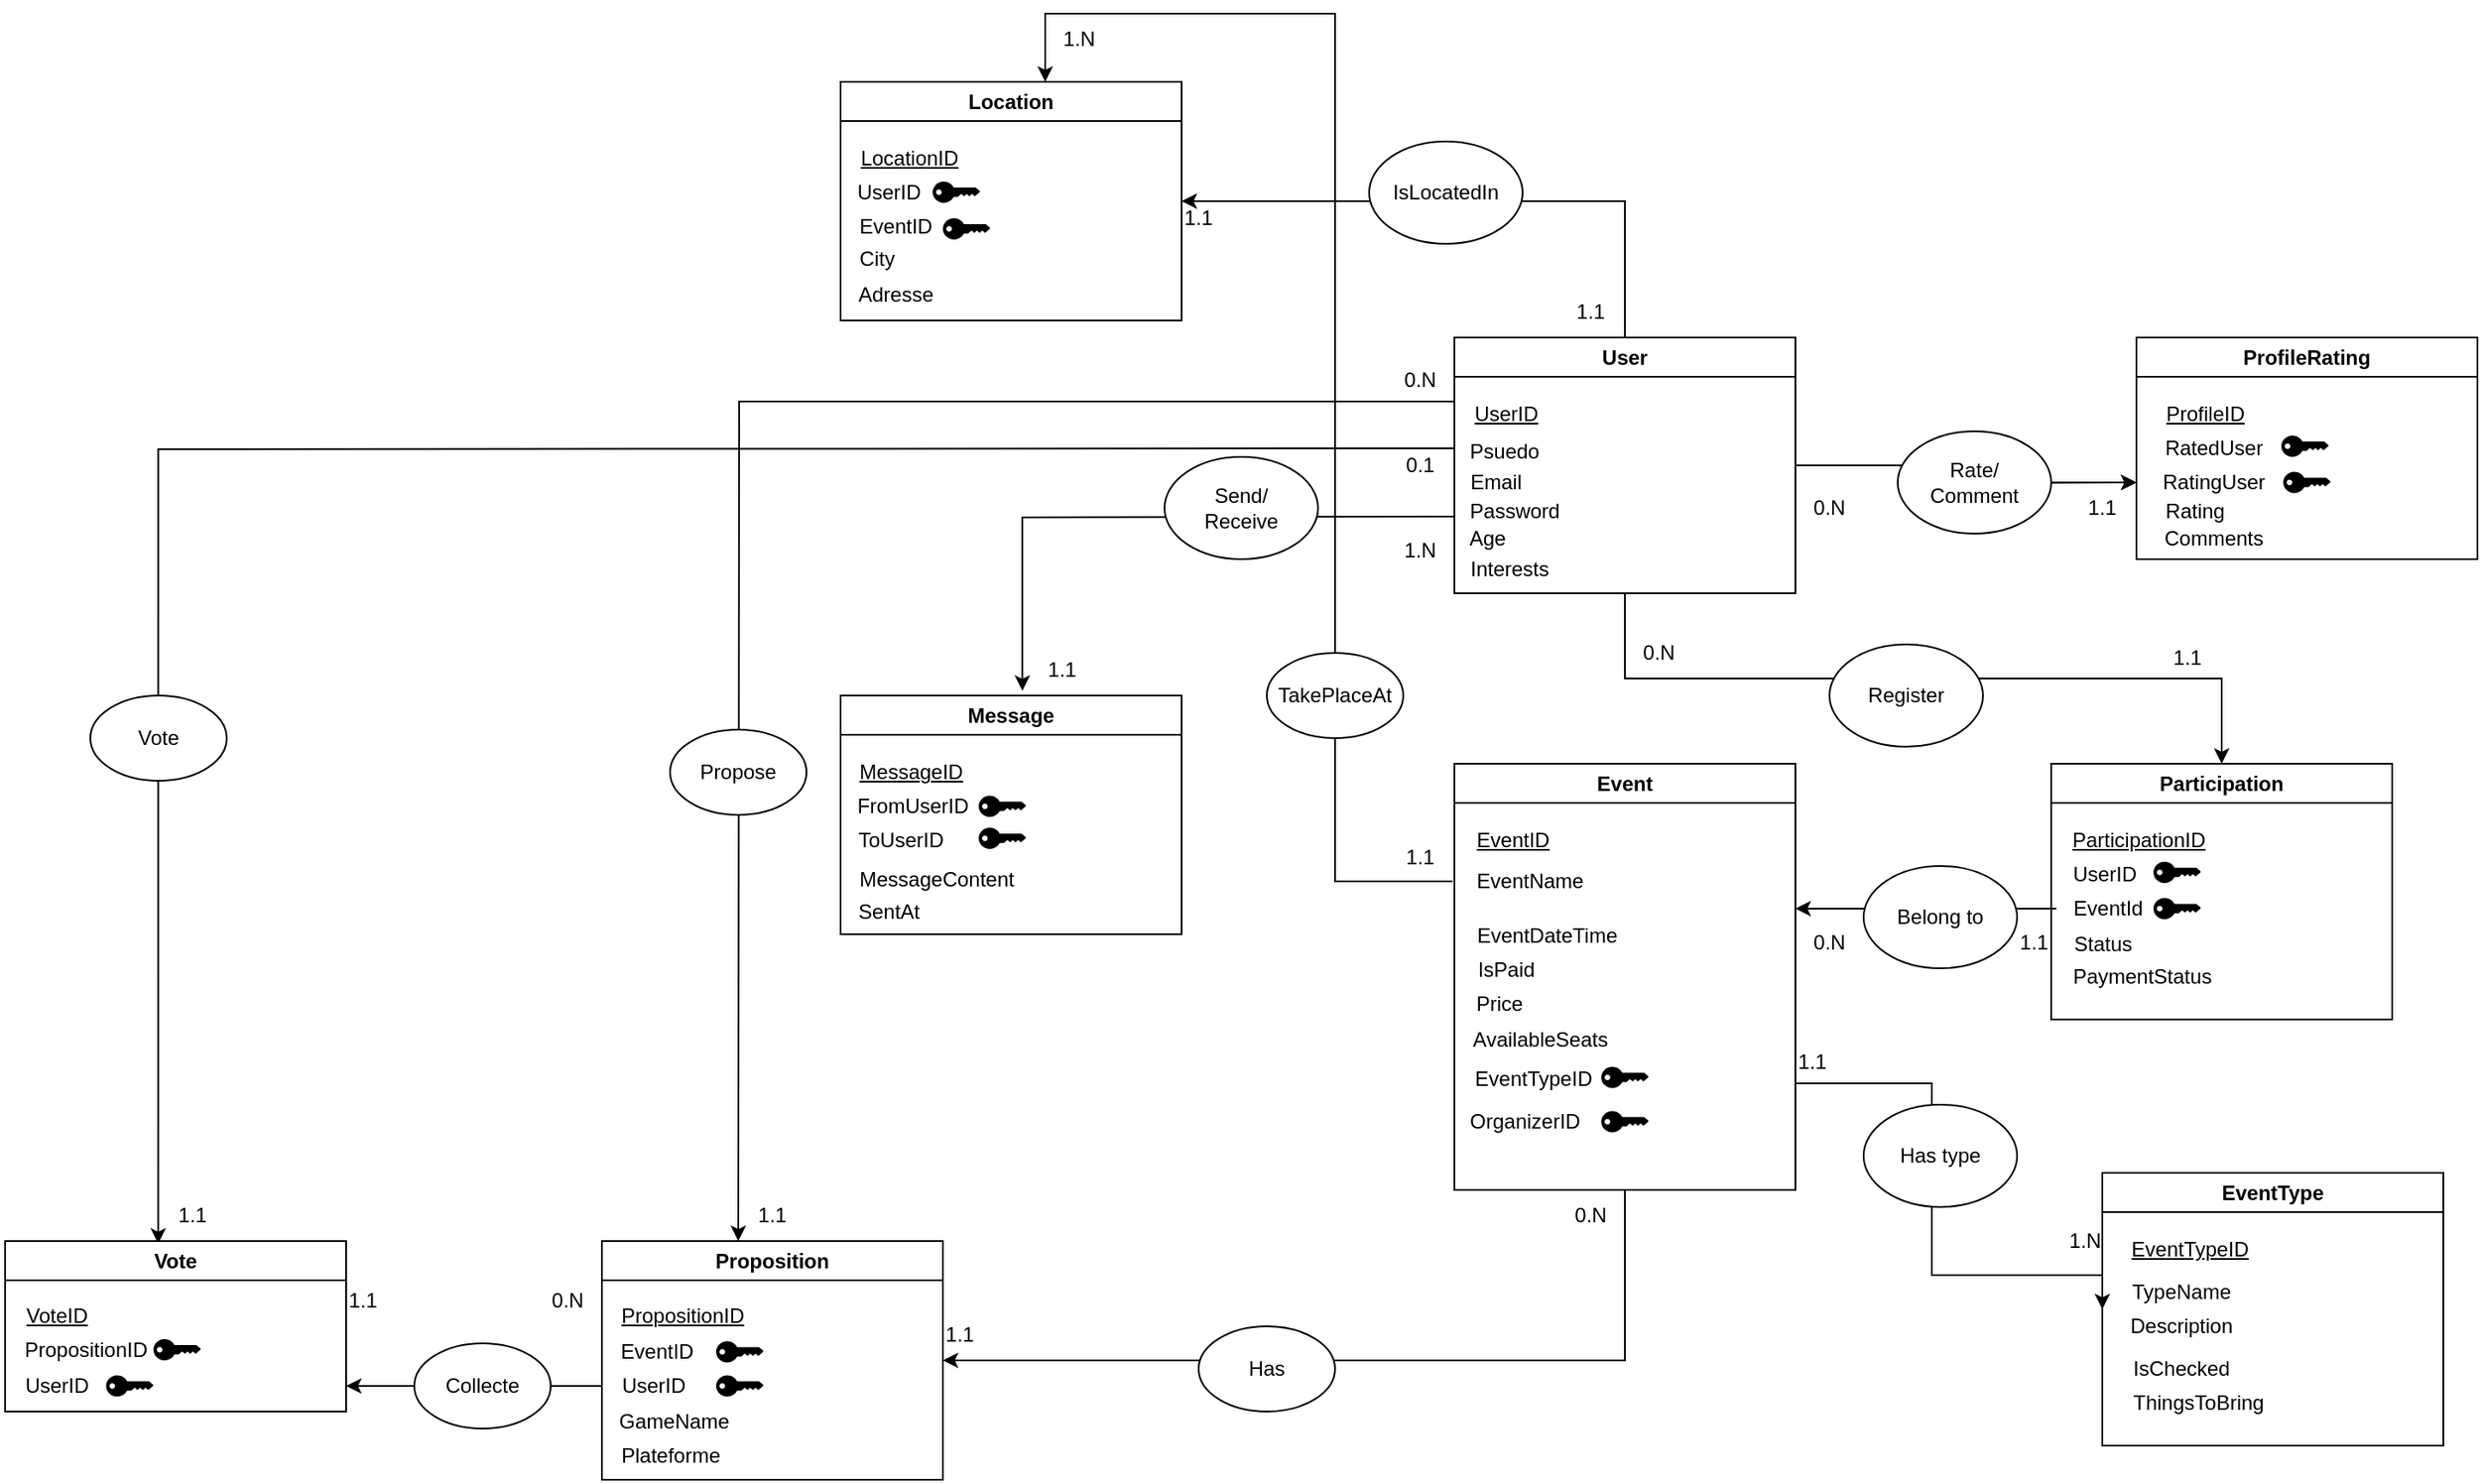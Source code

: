 <mxfile version="21.2.8" type="device">
  <diagram name="Page-1" id="yin1Spq87rlJSguPEqDN">
    <mxGraphModel dx="2065" dy="1986" grid="1" gridSize="10" guides="1" tooltips="1" connect="1" arrows="1" fold="1" page="1" pageScale="1" pageWidth="827" pageHeight="1169" math="0" shadow="0">
      <root>
        <mxCell id="0" />
        <mxCell id="1" parent="0" />
        <mxCell id="-1R2bIeDD0BUmHgmYcjE-20" style="edgeStyle=orthogonalEdgeStyle;rounded=0;orthogonalLoop=1;jettySize=auto;html=1;exitX=1;exitY=0.5;exitDx=0;exitDy=0;" parent="1" source="-1R2bIeDD0BUmHgmYcjE-22" edge="1">
          <mxGeometry relative="1" as="geometry">
            <mxPoint x="440" y="155" as="targetPoint" />
          </mxGeometry>
        </mxCell>
        <mxCell id="-1R2bIeDD0BUmHgmYcjE-62" style="edgeStyle=orthogonalEdgeStyle;rounded=0;orthogonalLoop=1;jettySize=auto;html=1;exitX=0.5;exitY=1;exitDx=0;exitDy=0;entryX=0.5;entryY=0;entryDx=0;entryDy=0;" parent="1" source="-1R2bIeDD0BUmHgmYcjE-1" target="-1R2bIeDD0BUmHgmYcjE-50" edge="1">
          <mxGeometry relative="1" as="geometry" />
        </mxCell>
        <mxCell id="-1R2bIeDD0BUmHgmYcjE-135" style="edgeStyle=orthogonalEdgeStyle;rounded=0;orthogonalLoop=1;jettySize=auto;html=1;exitX=0;exitY=0.25;exitDx=0;exitDy=0;" parent="1" source="-1R2bIeDD0BUmHgmYcjE-1" edge="1">
          <mxGeometry relative="1" as="geometry">
            <mxPoint x="-380.0" y="600" as="targetPoint" />
          </mxGeometry>
        </mxCell>
        <mxCell id="rHi5DWFW4RnACAjFVDYU-1" style="edgeStyle=orthogonalEdgeStyle;rounded=0;orthogonalLoop=1;jettySize=auto;html=1;exitX=0.5;exitY=0;exitDx=0;exitDy=0;entryX=1;entryY=0.5;entryDx=0;entryDy=0;" parent="1" source="-1R2bIeDD0BUmHgmYcjE-1" target="-1R2bIeDD0BUmHgmYcjE-158" edge="1">
          <mxGeometry relative="1" as="geometry" />
        </mxCell>
        <mxCell id="-1R2bIeDD0BUmHgmYcjE-1" value="User" style="swimlane;whiteSpace=wrap;html=1;" parent="1" vertex="1">
          <mxGeometry x="40" y="70" width="200" height="150" as="geometry" />
        </mxCell>
        <mxCell id="-1R2bIeDD0BUmHgmYcjE-3" value="UserID" style="text;html=1;align=center;verticalAlign=middle;resizable=0;points=[];autosize=1;strokeColor=none;fillColor=none;fontStyle=4" parent="-1R2bIeDD0BUmHgmYcjE-1" vertex="1">
          <mxGeometry y="30" width="60" height="30" as="geometry" />
        </mxCell>
        <mxCell id="-1R2bIeDD0BUmHgmYcjE-139" style="edgeStyle=orthogonalEdgeStyle;rounded=0;orthogonalLoop=1;jettySize=auto;html=1;entryX=0.163;entryY=1.051;entryDx=0;entryDy=0;entryPerimeter=0;" parent="-1R2bIeDD0BUmHgmYcjE-1" target="-1R2bIeDD0BUmHgmYcjE-141" edge="1">
          <mxGeometry relative="1" as="geometry">
            <mxPoint x="-760" y="520" as="targetPoint" />
            <mxPoint y="65" as="sourcePoint" />
          </mxGeometry>
        </mxCell>
        <mxCell id="-1R2bIeDD0BUmHgmYcjE-8" value="Email" style="text;html=1;align=center;verticalAlign=middle;resizable=0;points=[];autosize=1;strokeColor=none;fillColor=none;" parent="-1R2bIeDD0BUmHgmYcjE-1" vertex="1">
          <mxGeometry x="-1" y="70" width="50" height="30" as="geometry" />
        </mxCell>
        <mxCell id="-1R2bIeDD0BUmHgmYcjE-11" value="Password" style="text;html=1;align=center;verticalAlign=middle;resizable=0;points=[];autosize=1;strokeColor=none;fillColor=none;" parent="-1R2bIeDD0BUmHgmYcjE-1" vertex="1">
          <mxGeometry x="-5" y="87" width="80" height="30" as="geometry" />
        </mxCell>
        <mxCell id="-1R2bIeDD0BUmHgmYcjE-13" value="Age" style="text;html=1;align=center;verticalAlign=middle;resizable=0;points=[];autosize=1;strokeColor=none;fillColor=none;" parent="-1R2bIeDD0BUmHgmYcjE-1" vertex="1">
          <mxGeometry x="-1" y="103" width="40" height="30" as="geometry" />
        </mxCell>
        <mxCell id="-1R2bIeDD0BUmHgmYcjE-14" value="Interests" style="text;html=1;align=center;verticalAlign=middle;resizable=0;points=[];autosize=1;strokeColor=none;fillColor=none;" parent="-1R2bIeDD0BUmHgmYcjE-1" vertex="1">
          <mxGeometry x="-3" y="121" width="70" height="30" as="geometry" />
        </mxCell>
        <mxCell id="-1R2bIeDD0BUmHgmYcjE-157" value="Psuedo" style="text;html=1;align=center;verticalAlign=middle;resizable=0;points=[];autosize=1;strokeColor=none;fillColor=none;" parent="-1R2bIeDD0BUmHgmYcjE-1" vertex="1">
          <mxGeometry x="-1" y="52" width="60" height="30" as="geometry" />
        </mxCell>
        <mxCell id="-1R2bIeDD0BUmHgmYcjE-2" value="ProfileRating" style="swimlane;whiteSpace=wrap;html=1;" parent="1" vertex="1">
          <mxGeometry x="440" y="70" width="200" height="130" as="geometry" />
        </mxCell>
        <mxCell id="-1R2bIeDD0BUmHgmYcjE-16" value="ProfileID" style="text;html=1;align=center;verticalAlign=middle;resizable=0;points=[];autosize=1;strokeColor=none;fillColor=none;fontStyle=4" parent="-1R2bIeDD0BUmHgmYcjE-2" vertex="1">
          <mxGeometry x="5" y="30" width="70" height="30" as="geometry" />
        </mxCell>
        <mxCell id="-1R2bIeDD0BUmHgmYcjE-17" value="RatedUser" style="text;html=1;align=center;verticalAlign=middle;resizable=0;points=[];autosize=1;strokeColor=none;fillColor=none;" parent="-1R2bIeDD0BUmHgmYcjE-2" vertex="1">
          <mxGeometry x="5" y="50" width="80" height="30" as="geometry" />
        </mxCell>
        <mxCell id="-1R2bIeDD0BUmHgmYcjE-18" value="Rating" style="text;html=1;align=center;verticalAlign=middle;resizable=0;points=[];autosize=1;strokeColor=none;fillColor=none;" parent="-1R2bIeDD0BUmHgmYcjE-2" vertex="1">
          <mxGeometry x="4" y="87" width="60" height="30" as="geometry" />
        </mxCell>
        <mxCell id="-1R2bIeDD0BUmHgmYcjE-19" value="Comments" style="text;html=1;align=center;verticalAlign=middle;resizable=0;points=[];autosize=1;strokeColor=none;fillColor=none;" parent="-1R2bIeDD0BUmHgmYcjE-2" vertex="1">
          <mxGeometry x="5" y="103" width="80" height="30" as="geometry" />
        </mxCell>
        <mxCell id="-1R2bIeDD0BUmHgmYcjE-45" value="" style="points=[[0,0.5,0],[0.24,0,0],[0.5,0.28,0],[0.995,0.475,0],[0.5,0.72,0],[0.24,1,0]];verticalLabelPosition=bottom;sketch=0;html=1;verticalAlign=top;aspect=fixed;align=center;pointerEvents=1;shape=mxgraph.cisco19.key;fillColor=#000000;strokeColor=none;" parent="-1R2bIeDD0BUmHgmYcjE-2" vertex="1">
          <mxGeometry x="85" y="57.5" width="27.78" height="12.5" as="geometry" />
        </mxCell>
        <mxCell id="rHi5DWFW4RnACAjFVDYU-14" value="RatingUser" style="text;html=1;align=center;verticalAlign=middle;resizable=0;points=[];autosize=1;strokeColor=none;fillColor=none;" parent="-1R2bIeDD0BUmHgmYcjE-2" vertex="1">
          <mxGeometry x="5" y="70" width="80" height="30" as="geometry" />
        </mxCell>
        <mxCell id="rHi5DWFW4RnACAjFVDYU-15" value="" style="points=[[0,0.5,0],[0.24,0,0],[0.5,0.28,0],[0.995,0.475,0],[0.5,0.72,0],[0.24,1,0]];verticalLabelPosition=bottom;sketch=0;html=1;verticalAlign=top;aspect=fixed;align=center;pointerEvents=1;shape=mxgraph.cisco19.key;fillColor=#000000;strokeColor=none;" parent="-1R2bIeDD0BUmHgmYcjE-2" vertex="1">
          <mxGeometry x="86.11" y="78.75" width="27.78" height="12.5" as="geometry" />
        </mxCell>
        <mxCell id="-1R2bIeDD0BUmHgmYcjE-23" value="" style="edgeStyle=orthogonalEdgeStyle;rounded=0;orthogonalLoop=1;jettySize=auto;html=1;exitX=1;exitY=0.5;exitDx=0;exitDy=0;" parent="1" source="-1R2bIeDD0BUmHgmYcjE-1" edge="1">
          <mxGeometry relative="1" as="geometry">
            <mxPoint x="440" y="155" as="targetPoint" />
            <mxPoint x="240" y="155" as="sourcePoint" />
          </mxGeometry>
        </mxCell>
        <mxCell id="-1R2bIeDD0BUmHgmYcjE-22" value="Rate/&lt;br&gt;Comment" style="ellipse;whiteSpace=wrap;html=1;" parent="1" vertex="1">
          <mxGeometry x="300" y="125" width="90" height="60" as="geometry" />
        </mxCell>
        <mxCell id="-1R2bIeDD0BUmHgmYcjE-24" value="0.N" style="text;html=1;strokeColor=none;fillColor=none;align=center;verticalAlign=middle;whiteSpace=wrap;rounded=0;" parent="1" vertex="1">
          <mxGeometry x="230" y="155" width="60" height="30" as="geometry" />
        </mxCell>
        <mxCell id="-1R2bIeDD0BUmHgmYcjE-25" value="1.1" style="text;html=1;strokeColor=none;fillColor=none;align=center;verticalAlign=middle;whiteSpace=wrap;rounded=0;" parent="1" vertex="1">
          <mxGeometry x="390" y="155" width="60" height="30" as="geometry" />
        </mxCell>
        <mxCell id="-1R2bIeDD0BUmHgmYcjE-147" style="edgeStyle=orthogonalEdgeStyle;rounded=0;orthogonalLoop=1;jettySize=auto;html=1;exitX=0.5;exitY=1;exitDx=0;exitDy=0;entryX=1;entryY=0.5;entryDx=0;entryDy=0;" parent="1" source="-1R2bIeDD0BUmHgmYcjE-26" target="-1R2bIeDD0BUmHgmYcjE-113" edge="1">
          <mxGeometry relative="1" as="geometry" />
        </mxCell>
        <mxCell id="-1R2bIeDD0BUmHgmYcjE-26" value="Event" style="swimlane;whiteSpace=wrap;html=1;" parent="1" vertex="1">
          <mxGeometry x="40" y="320" width="200" height="250" as="geometry" />
        </mxCell>
        <mxCell id="-1R2bIeDD0BUmHgmYcjE-27" value="EventID" style="text;html=1;align=center;verticalAlign=middle;resizable=0;points=[];autosize=1;strokeColor=none;fillColor=none;fontStyle=4" parent="-1R2bIeDD0BUmHgmYcjE-26" vertex="1">
          <mxGeometry x="-1" y="30" width="70" height="30" as="geometry" />
        </mxCell>
        <mxCell id="-1R2bIeDD0BUmHgmYcjE-28" value="EventName" style="text;html=1;align=center;verticalAlign=middle;resizable=0;points=[];autosize=1;strokeColor=none;fillColor=none;" parent="-1R2bIeDD0BUmHgmYcjE-26" vertex="1">
          <mxGeometry x="-1" y="54" width="90" height="30" as="geometry" />
        </mxCell>
        <mxCell id="-1R2bIeDD0BUmHgmYcjE-30" value="EventDateTime" style="text;html=1;align=center;verticalAlign=middle;resizable=0;points=[];autosize=1;strokeColor=none;fillColor=none;" parent="-1R2bIeDD0BUmHgmYcjE-26" vertex="1">
          <mxGeometry x="-1" y="86" width="110" height="30" as="geometry" />
        </mxCell>
        <mxCell id="-1R2bIeDD0BUmHgmYcjE-31" value="IsPaid" style="text;html=1;align=center;verticalAlign=middle;resizable=0;points=[];autosize=1;strokeColor=none;fillColor=none;" parent="-1R2bIeDD0BUmHgmYcjE-26" vertex="1">
          <mxGeometry y="106" width="60" height="30" as="geometry" />
        </mxCell>
        <mxCell id="-1R2bIeDD0BUmHgmYcjE-32" value="Price" style="text;html=1;align=center;verticalAlign=middle;resizable=0;points=[];autosize=1;strokeColor=none;fillColor=none;" parent="-1R2bIeDD0BUmHgmYcjE-26" vertex="1">
          <mxGeometry x="1" y="126" width="50" height="30" as="geometry" />
        </mxCell>
        <mxCell id="-1R2bIeDD0BUmHgmYcjE-35" value="AvailableSeats" style="text;html=1;align=center;verticalAlign=middle;resizable=0;points=[];autosize=1;strokeColor=none;fillColor=none;" parent="-1R2bIeDD0BUmHgmYcjE-26" vertex="1">
          <mxGeometry y="146.75" width="100" height="30" as="geometry" />
        </mxCell>
        <mxCell id="-1R2bIeDD0BUmHgmYcjE-44" value="EventTypeID" style="text;html=1;align=center;verticalAlign=middle;resizable=0;points=[];autosize=1;strokeColor=none;fillColor=none;" parent="-1R2bIeDD0BUmHgmYcjE-26" vertex="1">
          <mxGeometry x="1" y="170" width="90" height="30" as="geometry" />
        </mxCell>
        <mxCell id="-1R2bIeDD0BUmHgmYcjE-46" value="" style="points=[[0,0.5,0],[0.24,0,0],[0.5,0.28,0],[0.995,0.475,0],[0.5,0.72,0],[0.24,1,0]];verticalLabelPosition=bottom;sketch=0;html=1;verticalAlign=top;aspect=fixed;align=center;pointerEvents=1;shape=mxgraph.cisco19.key;fillColor=#000000;strokeColor=none;" parent="-1R2bIeDD0BUmHgmYcjE-26" vertex="1">
          <mxGeometry x="86.11" y="177.75" width="27.78" height="12.5" as="geometry" />
        </mxCell>
        <mxCell id="-1R2bIeDD0BUmHgmYcjE-47" value="OrganizerID" style="text;html=1;align=center;verticalAlign=middle;resizable=0;points=[];autosize=1;strokeColor=none;fillColor=none;" parent="-1R2bIeDD0BUmHgmYcjE-26" vertex="1">
          <mxGeometry x="-3.89" y="195" width="90" height="30" as="geometry" />
        </mxCell>
        <mxCell id="-1R2bIeDD0BUmHgmYcjE-49" value="" style="points=[[0,0.5,0],[0.24,0,0],[0.5,0.28,0],[0.995,0.475,0],[0.5,0.72,0],[0.24,1,0]];verticalLabelPosition=bottom;sketch=0;html=1;verticalAlign=top;aspect=fixed;align=center;pointerEvents=1;shape=mxgraph.cisco19.key;fillColor=#000000;strokeColor=none;" parent="-1R2bIeDD0BUmHgmYcjE-26" vertex="1">
          <mxGeometry x="86.11" y="203.75" width="27.78" height="12.5" as="geometry" />
        </mxCell>
        <mxCell id="-1R2bIeDD0BUmHgmYcjE-50" value="Participation" style="swimlane;whiteSpace=wrap;html=1;" parent="1" vertex="1">
          <mxGeometry x="390" y="320" width="200" height="150" as="geometry" />
        </mxCell>
        <mxCell id="-1R2bIeDD0BUmHgmYcjE-51" value="ParticipationID" style="text;html=1;align=center;verticalAlign=middle;resizable=0;points=[];autosize=1;strokeColor=none;fillColor=none;fontStyle=4" parent="-1R2bIeDD0BUmHgmYcjE-50" vertex="1">
          <mxGeometry x="1" y="30" width="100" height="30" as="geometry" />
        </mxCell>
        <mxCell id="-1R2bIeDD0BUmHgmYcjE-52" value="UserID" style="text;html=1;align=center;verticalAlign=middle;resizable=0;points=[];autosize=1;strokeColor=none;fillColor=none;" parent="-1R2bIeDD0BUmHgmYcjE-50" vertex="1">
          <mxGeometry x="1" y="50" width="60" height="30" as="geometry" />
        </mxCell>
        <mxCell id="-1R2bIeDD0BUmHgmYcjE-70" style="edgeStyle=orthogonalEdgeStyle;rounded=0;orthogonalLoop=1;jettySize=auto;html=1;" parent="-1R2bIeDD0BUmHgmYcjE-50" source="-1R2bIeDD0BUmHgmYcjE-53" edge="1">
          <mxGeometry relative="1" as="geometry">
            <mxPoint x="-150" y="85" as="targetPoint" />
          </mxGeometry>
        </mxCell>
        <mxCell id="-1R2bIeDD0BUmHgmYcjE-53" value="EventId" style="text;html=1;align=center;verticalAlign=middle;resizable=0;points=[];autosize=1;strokeColor=none;fillColor=none;" parent="-1R2bIeDD0BUmHgmYcjE-50" vertex="1">
          <mxGeometry x="3" y="70" width="60" height="30" as="geometry" />
        </mxCell>
        <mxCell id="-1R2bIeDD0BUmHgmYcjE-54" value="Status" style="text;html=1;align=center;verticalAlign=middle;resizable=0;points=[];autosize=1;strokeColor=none;fillColor=none;" parent="-1R2bIeDD0BUmHgmYcjE-50" vertex="1">
          <mxGeometry y="91.25" width="60" height="30" as="geometry" />
        </mxCell>
        <mxCell id="-1R2bIeDD0BUmHgmYcjE-55" value="PaymentStatus" style="text;html=1;align=center;verticalAlign=middle;resizable=0;points=[];autosize=1;strokeColor=none;fillColor=none;" parent="-1R2bIeDD0BUmHgmYcjE-50" vertex="1">
          <mxGeometry x="3" y="110" width="100" height="30" as="geometry" />
        </mxCell>
        <mxCell id="-1R2bIeDD0BUmHgmYcjE-59" value="" style="points=[[0,0.5,0],[0.24,0,0],[0.5,0.28,0],[0.995,0.475,0],[0.5,0.72,0],[0.24,1,0]];verticalLabelPosition=bottom;sketch=0;html=1;verticalAlign=top;aspect=fixed;align=center;pointerEvents=1;shape=mxgraph.cisco19.key;fillColor=#000000;strokeColor=none;" parent="-1R2bIeDD0BUmHgmYcjE-50" vertex="1">
          <mxGeometry x="60.0" y="57.5" width="27.78" height="12.5" as="geometry" />
        </mxCell>
        <mxCell id="-1R2bIeDD0BUmHgmYcjE-61" value="" style="points=[[0,0.5,0],[0.24,0,0],[0.5,0.28,0],[0.995,0.475,0],[0.5,0.72,0],[0.24,1,0]];verticalLabelPosition=bottom;sketch=0;html=1;verticalAlign=top;aspect=fixed;align=center;pointerEvents=1;shape=mxgraph.cisco19.key;fillColor=#000000;strokeColor=none;" parent="-1R2bIeDD0BUmHgmYcjE-50" vertex="1">
          <mxGeometry x="60.0" y="78.75" width="27.78" height="12.5" as="geometry" />
        </mxCell>
        <mxCell id="-1R2bIeDD0BUmHgmYcjE-64" value="0.N" style="text;html=1;strokeColor=none;fillColor=none;align=center;verticalAlign=middle;whiteSpace=wrap;rounded=0;" parent="1" vertex="1">
          <mxGeometry x="130" y="240" width="60" height="30" as="geometry" />
        </mxCell>
        <mxCell id="-1R2bIeDD0BUmHgmYcjE-65" value="1.1" style="text;html=1;strokeColor=none;fillColor=none;align=center;verticalAlign=middle;whiteSpace=wrap;rounded=0;" parent="1" vertex="1">
          <mxGeometry x="440" y="243" width="60" height="30" as="geometry" />
        </mxCell>
        <mxCell id="-1R2bIeDD0BUmHgmYcjE-66" value="0.N" style="text;html=1;strokeColor=none;fillColor=none;align=center;verticalAlign=middle;whiteSpace=wrap;rounded=0;" parent="1" vertex="1">
          <mxGeometry x="230" y="410" width="60" height="30" as="geometry" />
        </mxCell>
        <mxCell id="-1R2bIeDD0BUmHgmYcjE-67" value="1.1" style="text;html=1;strokeColor=none;fillColor=none;align=center;verticalAlign=middle;whiteSpace=wrap;rounded=0;" parent="1" vertex="1">
          <mxGeometry x="350" y="410" width="60" height="30" as="geometry" />
        </mxCell>
        <mxCell id="-1R2bIeDD0BUmHgmYcjE-68" value="Register" style="ellipse;whiteSpace=wrap;html=1;" parent="1" vertex="1">
          <mxGeometry x="260" y="250" width="90" height="60" as="geometry" />
        </mxCell>
        <mxCell id="-1R2bIeDD0BUmHgmYcjE-69" value="Belong to" style="ellipse;whiteSpace=wrap;html=1;" parent="1" vertex="1">
          <mxGeometry x="280" y="380" width="90" height="60" as="geometry" />
        </mxCell>
        <mxCell id="-1R2bIeDD0BUmHgmYcjE-71" value="EventType" style="swimlane;whiteSpace=wrap;html=1;" parent="1" vertex="1">
          <mxGeometry x="420" y="560" width="200" height="160" as="geometry" />
        </mxCell>
        <mxCell id="-1R2bIeDD0BUmHgmYcjE-72" value="EventTypeID" style="text;html=1;align=center;verticalAlign=middle;resizable=0;points=[];autosize=1;strokeColor=none;fillColor=none;fontStyle=4" parent="-1R2bIeDD0BUmHgmYcjE-71" vertex="1">
          <mxGeometry x="6" y="30" width="90" height="30" as="geometry" />
        </mxCell>
        <mxCell id="-1R2bIeDD0BUmHgmYcjE-73" value="TypeName" style="text;html=1;align=center;verticalAlign=middle;resizable=0;points=[];autosize=1;strokeColor=none;fillColor=none;" parent="-1R2bIeDD0BUmHgmYcjE-71" vertex="1">
          <mxGeometry x="6" y="55" width="80" height="30" as="geometry" />
        </mxCell>
        <mxCell id="-1R2bIeDD0BUmHgmYcjE-75" value="Description" style="text;html=1;align=center;verticalAlign=middle;resizable=0;points=[];autosize=1;strokeColor=none;fillColor=none;" parent="-1R2bIeDD0BUmHgmYcjE-71" vertex="1">
          <mxGeometry x="6" y="75" width="80" height="30" as="geometry" />
        </mxCell>
        <mxCell id="-1R2bIeDD0BUmHgmYcjE-155" value="IsChecked" style="text;html=1;align=center;verticalAlign=middle;resizable=0;points=[];autosize=1;strokeColor=none;fillColor=none;" parent="-1R2bIeDD0BUmHgmYcjE-71" vertex="1">
          <mxGeometry x="6" y="100" width="80" height="30" as="geometry" />
        </mxCell>
        <mxCell id="-1R2bIeDD0BUmHgmYcjE-156" value="ThingsToBring" style="text;html=1;align=center;verticalAlign=middle;resizable=0;points=[];autosize=1;strokeColor=none;fillColor=none;" parent="-1R2bIeDD0BUmHgmYcjE-71" vertex="1">
          <mxGeometry x="6" y="120" width="100" height="30" as="geometry" />
        </mxCell>
        <mxCell id="-1R2bIeDD0BUmHgmYcjE-81" value="1.1" style="text;html=1;strokeColor=none;fillColor=none;align=center;verticalAlign=middle;whiteSpace=wrap;rounded=0;" parent="1" vertex="1">
          <mxGeometry x="220" y="480" width="60" height="30" as="geometry" />
        </mxCell>
        <mxCell id="-1R2bIeDD0BUmHgmYcjE-82" value="1.N" style="text;html=1;strokeColor=none;fillColor=none;align=center;verticalAlign=middle;whiteSpace=wrap;rounded=0;" parent="1" vertex="1">
          <mxGeometry x="380" y="585" width="60" height="30" as="geometry" />
        </mxCell>
        <mxCell id="-1R2bIeDD0BUmHgmYcjE-85" value="" style="edgeStyle=orthogonalEdgeStyle;rounded=0;orthogonalLoop=1;jettySize=auto;html=1;exitX=1;exitY=0.75;exitDx=0;exitDy=0;entryX=0;entryY=0.5;entryDx=0;entryDy=0;" parent="1" source="-1R2bIeDD0BUmHgmYcjE-26" target="-1R2bIeDD0BUmHgmYcjE-71" edge="1">
          <mxGeometry relative="1" as="geometry">
            <mxPoint x="240" y="508" as="sourcePoint" />
            <mxPoint x="420" y="620" as="targetPoint" />
            <Array as="points">
              <mxPoint x="320" y="508" />
              <mxPoint x="320" y="620" />
            </Array>
          </mxGeometry>
        </mxCell>
        <mxCell id="-1R2bIeDD0BUmHgmYcjE-83" value="Has type" style="ellipse;whiteSpace=wrap;html=1;" parent="1" vertex="1">
          <mxGeometry x="280" y="520" width="90" height="60" as="geometry" />
        </mxCell>
        <mxCell id="-1R2bIeDD0BUmHgmYcjE-86" value="Message" style="swimlane;whiteSpace=wrap;html=1;" parent="1" vertex="1">
          <mxGeometry x="-320" y="280" width="200" height="140" as="geometry" />
        </mxCell>
        <mxCell id="-1R2bIeDD0BUmHgmYcjE-87" value="MessageID" style="text;html=1;align=center;verticalAlign=middle;resizable=0;points=[];autosize=1;strokeColor=none;fillColor=none;fontStyle=4" parent="-1R2bIeDD0BUmHgmYcjE-86" vertex="1">
          <mxGeometry x="1" y="30" width="80" height="30" as="geometry" />
        </mxCell>
        <mxCell id="-1R2bIeDD0BUmHgmYcjE-88" value="FromUserID" style="text;html=1;align=center;verticalAlign=middle;resizable=0;points=[];autosize=1;strokeColor=none;fillColor=none;" parent="-1R2bIeDD0BUmHgmYcjE-86" vertex="1">
          <mxGeometry x="-3" y="50" width="90" height="30" as="geometry" />
        </mxCell>
        <mxCell id="-1R2bIeDD0BUmHgmYcjE-89" value="ToUserID" style="text;html=1;align=center;verticalAlign=middle;resizable=0;points=[];autosize=1;strokeColor=none;fillColor=none;" parent="-1R2bIeDD0BUmHgmYcjE-86" vertex="1">
          <mxGeometry y="70" width="70" height="30" as="geometry" />
        </mxCell>
        <mxCell id="-1R2bIeDD0BUmHgmYcjE-91" value="MessageContent" style="text;html=1;align=center;verticalAlign=middle;resizable=0;points=[];autosize=1;strokeColor=none;fillColor=none;" parent="-1R2bIeDD0BUmHgmYcjE-86" vertex="1">
          <mxGeometry x="1" y="93" width="110" height="30" as="geometry" />
        </mxCell>
        <mxCell id="-1R2bIeDD0BUmHgmYcjE-92" value="SentAt" style="text;html=1;align=center;verticalAlign=middle;resizable=0;points=[];autosize=1;strokeColor=none;fillColor=none;" parent="-1R2bIeDD0BUmHgmYcjE-86" vertex="1">
          <mxGeometry x="-2" y="112" width="60" height="30" as="geometry" />
        </mxCell>
        <mxCell id="-1R2bIeDD0BUmHgmYcjE-93" value="" style="points=[[0,0.5,0],[0.24,0,0],[0.5,0.28,0],[0.995,0.475,0],[0.5,0.72,0],[0.24,1,0]];verticalLabelPosition=bottom;sketch=0;html=1;verticalAlign=top;aspect=fixed;align=center;pointerEvents=1;shape=mxgraph.cisco19.key;fillColor=#000000;strokeColor=none;" parent="-1R2bIeDD0BUmHgmYcjE-86" vertex="1">
          <mxGeometry x="81" y="58.75" width="27.78" height="12.5" as="geometry" />
        </mxCell>
        <mxCell id="-1R2bIeDD0BUmHgmYcjE-94" value="" style="points=[[0,0.5,0],[0.24,0,0],[0.5,0.28,0],[0.995,0.475,0],[0.5,0.72,0],[0.24,1,0]];verticalLabelPosition=bottom;sketch=0;html=1;verticalAlign=top;aspect=fixed;align=center;pointerEvents=1;shape=mxgraph.cisco19.key;fillColor=#000000;strokeColor=none;" parent="-1R2bIeDD0BUmHgmYcjE-86" vertex="1">
          <mxGeometry x="81" y="77.5" width="27.78" height="12.5" as="geometry" />
        </mxCell>
        <mxCell id="-1R2bIeDD0BUmHgmYcjE-96" style="edgeStyle=orthogonalEdgeStyle;rounded=0;orthogonalLoop=1;jettySize=auto;html=1;entryX=0.533;entryY=-0.02;entryDx=0;entryDy=0;entryPerimeter=0;" parent="1" target="-1R2bIeDD0BUmHgmYcjE-86" edge="1">
          <mxGeometry relative="1" as="geometry">
            <mxPoint x="-210" y="200" as="targetPoint" />
            <mxPoint x="40" y="175" as="sourcePoint" />
          </mxGeometry>
        </mxCell>
        <mxCell id="-1R2bIeDD0BUmHgmYcjE-97" value="1.N" style="text;html=1;strokeColor=none;fillColor=none;align=center;verticalAlign=middle;whiteSpace=wrap;rounded=0;" parent="1" vertex="1">
          <mxGeometry x="-10" y="180" width="60" height="30" as="geometry" />
        </mxCell>
        <mxCell id="-1R2bIeDD0BUmHgmYcjE-98" value="1.1" style="text;html=1;strokeColor=none;fillColor=none;align=center;verticalAlign=middle;whiteSpace=wrap;rounded=0;" parent="1" vertex="1">
          <mxGeometry x="-220" y="250" width="60" height="30" as="geometry" />
        </mxCell>
        <mxCell id="-1R2bIeDD0BUmHgmYcjE-99" value="Send/&lt;br&gt;Receive" style="ellipse;whiteSpace=wrap;html=1;" parent="1" vertex="1">
          <mxGeometry x="-130" y="140" width="90" height="60" as="geometry" />
        </mxCell>
        <mxCell id="-1R2bIeDD0BUmHgmYcjE-113" value="Proposition" style="swimlane;whiteSpace=wrap;html=1;" parent="1" vertex="1">
          <mxGeometry x="-460" y="600" width="200" height="140" as="geometry" />
        </mxCell>
        <mxCell id="-1R2bIeDD0BUmHgmYcjE-114" value="PropositionID" style="text;html=1;align=center;verticalAlign=middle;resizable=0;points=[];autosize=1;strokeColor=none;fillColor=none;fontStyle=4" parent="-1R2bIeDD0BUmHgmYcjE-113" vertex="1">
          <mxGeometry x="-3" y="28.75" width="100" height="30" as="geometry" />
        </mxCell>
        <mxCell id="-1R2bIeDD0BUmHgmYcjE-115" value="EventID" style="text;html=1;align=center;verticalAlign=middle;resizable=0;points=[];autosize=1;strokeColor=none;fillColor=none;" parent="-1R2bIeDD0BUmHgmYcjE-113" vertex="1">
          <mxGeometry x="-3" y="50" width="70" height="30" as="geometry" />
        </mxCell>
        <mxCell id="-1R2bIeDD0BUmHgmYcjE-150" style="edgeStyle=orthogonalEdgeStyle;rounded=0;orthogonalLoop=1;jettySize=auto;html=1;" parent="-1R2bIeDD0BUmHgmYcjE-113" source="-1R2bIeDD0BUmHgmYcjE-116" edge="1">
          <mxGeometry relative="1" as="geometry">
            <mxPoint x="-150" y="85" as="targetPoint" />
          </mxGeometry>
        </mxCell>
        <mxCell id="-1R2bIeDD0BUmHgmYcjE-116" value="UserID" style="text;html=1;align=center;verticalAlign=middle;resizable=0;points=[];autosize=1;strokeColor=none;fillColor=none;" parent="-1R2bIeDD0BUmHgmYcjE-113" vertex="1">
          <mxGeometry y="70" width="60" height="30" as="geometry" />
        </mxCell>
        <mxCell id="-1R2bIeDD0BUmHgmYcjE-117" value="GameName" style="text;html=1;align=center;verticalAlign=middle;resizable=0;points=[];autosize=1;strokeColor=none;fillColor=none;" parent="-1R2bIeDD0BUmHgmYcjE-113" vertex="1">
          <mxGeometry x="-3" y="91.25" width="90" height="30" as="geometry" />
        </mxCell>
        <mxCell id="-1R2bIeDD0BUmHgmYcjE-118" value="Plateforme" style="text;html=1;align=center;verticalAlign=middle;resizable=0;points=[];autosize=1;strokeColor=none;fillColor=none;" parent="-1R2bIeDD0BUmHgmYcjE-113" vertex="1">
          <mxGeometry y="111.25" width="80" height="30" as="geometry" />
        </mxCell>
        <mxCell id="-1R2bIeDD0BUmHgmYcjE-120" value="" style="points=[[0,0.5,0],[0.24,0,0],[0.5,0.28,0],[0.995,0.475,0],[0.5,0.72,0],[0.24,1,0]];verticalLabelPosition=bottom;sketch=0;html=1;verticalAlign=top;aspect=fixed;align=center;pointerEvents=1;shape=mxgraph.cisco19.key;fillColor=#000000;strokeColor=none;" parent="-1R2bIeDD0BUmHgmYcjE-113" vertex="1">
          <mxGeometry x="67" y="58.75" width="27.78" height="12.5" as="geometry" />
        </mxCell>
        <mxCell id="-1R2bIeDD0BUmHgmYcjE-121" value="" style="points=[[0,0.5,0],[0.24,0,0],[0.5,0.28,0],[0.995,0.475,0],[0.5,0.72,0],[0.24,1,0]];verticalLabelPosition=bottom;sketch=0;html=1;verticalAlign=top;aspect=fixed;align=center;pointerEvents=1;shape=mxgraph.cisco19.key;fillColor=#000000;strokeColor=none;" parent="-1R2bIeDD0BUmHgmYcjE-113" vertex="1">
          <mxGeometry x="67" y="78.75" width="27.78" height="12.5" as="geometry" />
        </mxCell>
        <mxCell id="-1R2bIeDD0BUmHgmYcjE-123" value="Vote" style="swimlane;whiteSpace=wrap;html=1;" parent="1" vertex="1">
          <mxGeometry x="-810" y="600" width="200" height="100" as="geometry" />
        </mxCell>
        <mxCell id="-1R2bIeDD0BUmHgmYcjE-124" value="VoteID" style="text;html=1;align=center;verticalAlign=middle;resizable=0;points=[];autosize=1;strokeColor=none;fillColor=none;fontStyle=4" parent="-1R2bIeDD0BUmHgmYcjE-123" vertex="1">
          <mxGeometry y="28.75" width="60" height="30" as="geometry" />
        </mxCell>
        <mxCell id="-1R2bIeDD0BUmHgmYcjE-125" value="PropositionID" style="text;html=1;align=center;verticalAlign=middle;resizable=0;points=[];autosize=1;strokeColor=none;fillColor=none;" parent="-1R2bIeDD0BUmHgmYcjE-123" vertex="1">
          <mxGeometry x="-3" y="48.75" width="100" height="30" as="geometry" />
        </mxCell>
        <mxCell id="-1R2bIeDD0BUmHgmYcjE-126" value="UserID" style="text;html=1;align=center;verticalAlign=middle;resizable=0;points=[];autosize=1;strokeColor=none;fillColor=none;" parent="-1R2bIeDD0BUmHgmYcjE-123" vertex="1">
          <mxGeometry y="70" width="60" height="30" as="geometry" />
        </mxCell>
        <mxCell id="-1R2bIeDD0BUmHgmYcjE-129" value="" style="points=[[0,0.5,0],[0.24,0,0],[0.5,0.28,0],[0.995,0.475,0],[0.5,0.72,0],[0.24,1,0]];verticalLabelPosition=bottom;sketch=0;html=1;verticalAlign=top;aspect=fixed;align=center;pointerEvents=1;shape=mxgraph.cisco19.key;fillColor=#000000;strokeColor=none;" parent="-1R2bIeDD0BUmHgmYcjE-123" vertex="1">
          <mxGeometry x="87" y="57.5" width="27.78" height="12.5" as="geometry" />
        </mxCell>
        <mxCell id="-1R2bIeDD0BUmHgmYcjE-130" value="" style="points=[[0,0.5,0],[0.24,0,0],[0.5,0.28,0],[0.995,0.475,0],[0.5,0.72,0],[0.24,1,0]];verticalLabelPosition=bottom;sketch=0;html=1;verticalAlign=top;aspect=fixed;align=center;pointerEvents=1;shape=mxgraph.cisco19.key;fillColor=#000000;strokeColor=none;" parent="-1R2bIeDD0BUmHgmYcjE-123" vertex="1">
          <mxGeometry x="59.22" y="78.75" width="27.78" height="12.5" as="geometry" />
        </mxCell>
        <mxCell id="-1R2bIeDD0BUmHgmYcjE-131" value="0.N" style="text;html=1;strokeColor=none;fillColor=none;align=center;verticalAlign=middle;whiteSpace=wrap;rounded=0;" parent="1" vertex="1">
          <mxGeometry x="-10" y="80" width="60" height="30" as="geometry" />
        </mxCell>
        <mxCell id="-1R2bIeDD0BUmHgmYcjE-132" value="1.1" style="text;html=1;strokeColor=none;fillColor=none;align=center;verticalAlign=middle;whiteSpace=wrap;rounded=0;" parent="1" vertex="1">
          <mxGeometry x="-280" y="640" width="60" height="30" as="geometry" />
        </mxCell>
        <mxCell id="-1R2bIeDD0BUmHgmYcjE-133" value="0.N" style="text;html=1;strokeColor=none;fillColor=none;align=center;verticalAlign=middle;whiteSpace=wrap;rounded=0;" parent="1" vertex="1">
          <mxGeometry x="90" y="570" width="60" height="30" as="geometry" />
        </mxCell>
        <mxCell id="-1R2bIeDD0BUmHgmYcjE-136" value="1.1" style="text;html=1;strokeColor=none;fillColor=none;align=center;verticalAlign=middle;whiteSpace=wrap;rounded=0;" parent="1" vertex="1">
          <mxGeometry x="-390" y="570" width="60" height="30" as="geometry" />
        </mxCell>
        <mxCell id="-1R2bIeDD0BUmHgmYcjE-137" value="0.N" style="text;html=1;strokeColor=none;fillColor=none;align=center;verticalAlign=middle;whiteSpace=wrap;rounded=0;" parent="1" vertex="1">
          <mxGeometry x="-510" y="620" width="60" height="30" as="geometry" />
        </mxCell>
        <mxCell id="-1R2bIeDD0BUmHgmYcjE-138" value="1.1" style="text;html=1;strokeColor=none;fillColor=none;align=center;verticalAlign=middle;whiteSpace=wrap;rounded=0;" parent="1" vertex="1">
          <mxGeometry x="-630" y="620" width="60" height="30" as="geometry" />
        </mxCell>
        <mxCell id="-1R2bIeDD0BUmHgmYcjE-140" value="0.1" style="text;html=1;strokeColor=none;fillColor=none;align=center;verticalAlign=middle;whiteSpace=wrap;rounded=0;" parent="1" vertex="1">
          <mxGeometry x="-10" y="130" width="60" height="30" as="geometry" />
        </mxCell>
        <mxCell id="-1R2bIeDD0BUmHgmYcjE-141" value="1.1" style="text;html=1;strokeColor=none;fillColor=none;align=center;verticalAlign=middle;whiteSpace=wrap;rounded=0;" parent="1" vertex="1">
          <mxGeometry x="-730" y="570" width="60" height="30" as="geometry" />
        </mxCell>
        <mxCell id="-1R2bIeDD0BUmHgmYcjE-145" value="Propose" style="ellipse;whiteSpace=wrap;html=1;" parent="1" vertex="1">
          <mxGeometry x="-420" y="300" width="80" height="50" as="geometry" />
        </mxCell>
        <mxCell id="-1R2bIeDD0BUmHgmYcjE-146" value="Vote" style="ellipse;whiteSpace=wrap;html=1;" parent="1" vertex="1">
          <mxGeometry x="-760" y="280" width="80" height="50" as="geometry" />
        </mxCell>
        <mxCell id="-1R2bIeDD0BUmHgmYcjE-148" value="Has" style="ellipse;whiteSpace=wrap;html=1;" parent="1" vertex="1">
          <mxGeometry x="-110" y="650" width="80" height="50" as="geometry" />
        </mxCell>
        <mxCell id="-1R2bIeDD0BUmHgmYcjE-151" value="Collecte" style="ellipse;whiteSpace=wrap;html=1;" parent="1" vertex="1">
          <mxGeometry x="-570" y="660" width="80" height="50" as="geometry" />
        </mxCell>
        <mxCell id="-1R2bIeDD0BUmHgmYcjE-158" value="Location" style="swimlane;whiteSpace=wrap;html=1;" parent="1" vertex="1">
          <mxGeometry x="-320" y="-80" width="200" height="140" as="geometry" />
        </mxCell>
        <mxCell id="-1R2bIeDD0BUmHgmYcjE-159" value="LocationID" style="text;html=1;align=center;verticalAlign=middle;resizable=0;points=[];autosize=1;strokeColor=none;fillColor=none;fontStyle=4" parent="-1R2bIeDD0BUmHgmYcjE-158" vertex="1">
          <mxGeometry y="30" width="80" height="30" as="geometry" />
        </mxCell>
        <mxCell id="-1R2bIeDD0BUmHgmYcjE-160" value="UserID" style="text;html=1;align=center;verticalAlign=middle;resizable=0;points=[];autosize=1;strokeColor=none;fillColor=none;" parent="-1R2bIeDD0BUmHgmYcjE-158" vertex="1">
          <mxGeometry x="-2" y="50" width="60" height="30" as="geometry" />
        </mxCell>
        <mxCell id="-1R2bIeDD0BUmHgmYcjE-161" value="EventID" style="text;html=1;align=center;verticalAlign=middle;resizable=0;points=[];autosize=1;strokeColor=none;fillColor=none;" parent="-1R2bIeDD0BUmHgmYcjE-158" vertex="1">
          <mxGeometry x="-3" y="70" width="70" height="30" as="geometry" />
        </mxCell>
        <mxCell id="-1R2bIeDD0BUmHgmYcjE-162" value="City" style="text;html=1;align=center;verticalAlign=middle;resizable=0;points=[];autosize=1;strokeColor=none;fillColor=none;" parent="-1R2bIeDD0BUmHgmYcjE-158" vertex="1">
          <mxGeometry x="1" y="88.5" width="40" height="30" as="geometry" />
        </mxCell>
        <mxCell id="-1R2bIeDD0BUmHgmYcjE-163" value="" style="points=[[0,0.5,0],[0.24,0,0],[0.5,0.28,0],[0.995,0.475,0],[0.5,0.72,0],[0.24,1,0]];verticalLabelPosition=bottom;sketch=0;html=1;verticalAlign=top;aspect=fixed;align=center;pointerEvents=1;shape=mxgraph.cisco19.key;fillColor=#000000;strokeColor=none;" parent="-1R2bIeDD0BUmHgmYcjE-158" vertex="1">
          <mxGeometry x="54" y="58.5" width="27.78" height="12.5" as="geometry" />
        </mxCell>
        <mxCell id="-1R2bIeDD0BUmHgmYcjE-164" value="" style="points=[[0,0.5,0],[0.24,0,0],[0.5,0.28,0],[0.995,0.475,0],[0.5,0.72,0],[0.24,1,0]];verticalLabelPosition=bottom;sketch=0;html=1;verticalAlign=top;aspect=fixed;align=center;pointerEvents=1;shape=mxgraph.cisco19.key;fillColor=#000000;strokeColor=none;" parent="-1R2bIeDD0BUmHgmYcjE-158" vertex="1">
          <mxGeometry x="60" y="80" width="27.78" height="12.5" as="geometry" />
        </mxCell>
        <mxCell id="rHi5DWFW4RnACAjFVDYU-12" value="Adresse" style="text;html=1;align=center;verticalAlign=middle;resizable=0;points=[];autosize=1;strokeColor=none;fillColor=none;" parent="-1R2bIeDD0BUmHgmYcjE-158" vertex="1">
          <mxGeometry x="-3" y="110" width="70" height="30" as="geometry" />
        </mxCell>
        <mxCell id="rHi5DWFW4RnACAjFVDYU-2" value="IsLocatedIn" style="ellipse;whiteSpace=wrap;html=1;" parent="1" vertex="1">
          <mxGeometry x="-10" y="-45" width="90" height="60" as="geometry" />
        </mxCell>
        <mxCell id="rHi5DWFW4RnACAjFVDYU-3" value="1.1" style="text;html=1;strokeColor=none;fillColor=none;align=center;verticalAlign=middle;whiteSpace=wrap;rounded=0;" parent="1" vertex="1">
          <mxGeometry x="90" y="40" width="60" height="30" as="geometry" />
        </mxCell>
        <mxCell id="rHi5DWFW4RnACAjFVDYU-4" value="1.1" style="text;html=1;strokeColor=none;fillColor=none;align=center;verticalAlign=middle;whiteSpace=wrap;rounded=0;" parent="1" vertex="1">
          <mxGeometry x="-140" y="-15" width="60" height="30" as="geometry" />
        </mxCell>
        <mxCell id="rHi5DWFW4RnACAjFVDYU-6" style="edgeStyle=orthogonalEdgeStyle;rounded=0;orthogonalLoop=1;jettySize=auto;html=1;" parent="1" source="-1R2bIeDD0BUmHgmYcjE-28" edge="1">
          <mxGeometry relative="1" as="geometry">
            <mxPoint x="-200" y="-80" as="targetPoint" />
            <Array as="points">
              <mxPoint x="-30" y="389" />
              <mxPoint x="-30" y="-120" />
              <mxPoint x="-200" y="-120" />
              <mxPoint x="-200" y="-80" />
            </Array>
          </mxGeometry>
        </mxCell>
        <mxCell id="rHi5DWFW4RnACAjFVDYU-8" value="1.1" style="text;html=1;strokeColor=none;fillColor=none;align=center;verticalAlign=middle;whiteSpace=wrap;rounded=0;" parent="1" vertex="1">
          <mxGeometry x="-10" y="360" width="60" height="30" as="geometry" />
        </mxCell>
        <mxCell id="rHi5DWFW4RnACAjFVDYU-9" value="1.N" style="text;html=1;strokeColor=none;fillColor=none;align=center;verticalAlign=middle;whiteSpace=wrap;rounded=0;" parent="1" vertex="1">
          <mxGeometry x="-210" y="-120" width="60" height="30" as="geometry" />
        </mxCell>
        <mxCell id="rHi5DWFW4RnACAjFVDYU-10" value="TakePlaceAt" style="ellipse;whiteSpace=wrap;html=1;" parent="1" vertex="1">
          <mxGeometry x="-70" y="255" width="80" height="50" as="geometry" />
        </mxCell>
      </root>
    </mxGraphModel>
  </diagram>
</mxfile>
